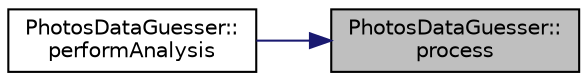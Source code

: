 digraph "PhotosDataGuesser::process"
{
 // LATEX_PDF_SIZE
  edge [fontname="Helvetica",fontsize="10",labelfontname="Helvetica",labelfontsize="10"];
  node [fontname="Helvetica",fontsize="10",shape=record];
  rankdir="RL";
  Node1 [label="PhotosDataGuesser::\lprocess",height=0.2,width=0.4,color="black", fillcolor="grey75", style="filled", fontcolor="black",tooltip=" "];
  Node1 -> Node2 [dir="back",color="midnightblue",fontsize="10",style="solid",fontname="Helvetica"];
  Node2 [label="PhotosDataGuesser::\lperformAnalysis",height=0.2,width=0.4,color="black", fillcolor="white", style="filled",URL="$class_photos_data_guesser.html#aa1deadbac16619773fd436a54baee851",tooltip=" "];
}
